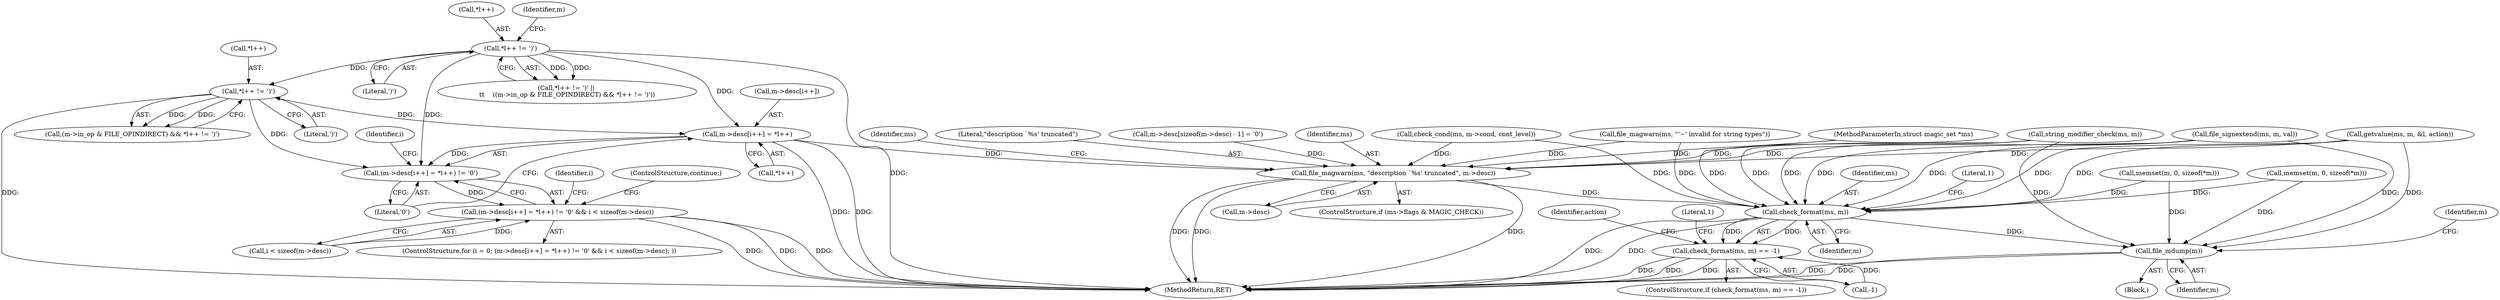 digraph "0_file_4a284c89d6ef11aca34da65da7d673050a5ea320@array" {
"1001454" [label="(Call,m->desc[i++] = *l++)"];
"1000701" [label="(Call,*l++ != ')')"];
"1000712" [label="(Call,*l++ != ')')"];
"1001453" [label="(Call,(m->desc[i++] = *l++) != '\0')"];
"1001452" [label="(Call,(m->desc[i++] = *l++) != '\0' && i < sizeof(m->desc))"];
"1001498" [label="(Call,file_magwarn(ms, \"description `%s' truncated\", m->desc))"];
"1001513" [label="(Call,check_format(ms, m))"];
"1001512" [label="(Call,check_format(ms, m) == -1)"];
"1001526" [label="(Call,file_mdump(m))"];
"1001525" [label="(Block,)"];
"1001513" [label="(Call,check_format(ms, m))"];
"1000130" [label="(MethodParameterIn,struct magic_set *ms)"];
"1001466" [label="(Identifier,i)"];
"1001523" [label="(Identifier,action)"];
"1000706" [label="(Call,(m->in_op & FILE_OPINDIRECT) && *l++ != ')')"];
"1001499" [label="(Identifier,ms)"];
"1001453" [label="(Call,(m->desc[i++] = *l++) != '\0')"];
"1001507" [label="(Identifier,ms)"];
"1001537" [label="(MethodReturn,RET)"];
"1001452" [label="(Call,(m->desc[i++] = *l++) != '\0' && i < sizeof(m->desc))"];
"1001465" [label="(Call,i < sizeof(m->desc))"];
"1001511" [label="(ControlStructure,if (check_format(ms, m) == -1))"];
"1000353" [label="(Call,memset(m, 0, sizeof(*m)))"];
"1001520" [label="(Literal,1)"];
"1000705" [label="(Literal,')')"];
"1001500" [label="(Literal,\"description `%s' truncated\")"];
"1000910" [label="(Call,file_magwarn(ms, \"'~' invalid for string types\"))"];
"1001461" [label="(Call,*l++)"];
"1001512" [label="(Call,check_format(ms, m) == -1)"];
"1000305" [label="(Call,memset(m, 0, sizeof(*m)))"];
"1000973" [label="(Call,file_signextend(ms, m, val))"];
"1000737" [label="(Call,check_cond(ms, m->cond, cont_level))"];
"1001526" [label="(Call,file_mdump(m))"];
"1001498" [label="(Call,file_magwarn(ms, \"description `%s' truncated\", m->desc))"];
"1000712" [label="(Call,*l++ != ')')"];
"1000702" [label="(Call,*l++)"];
"1001515" [label="(Identifier,m)"];
"1001448" [label="(ControlStructure,for (i = 0; (m->desc[i++] = *l++) != '\0' && i < sizeof(m->desc); ))"];
"1001474" [label="(Identifier,i)"];
"1001455" [label="(Call,m->desc[i++])"];
"1000700" [label="(Call,*l++ != ')' || \n\t\t    ((m->in_op & FILE_OPINDIRECT) && *l++ != ')'))"];
"1001501" [label="(Call,m->desc)"];
"1001401" [label="(Call,getvalue(ms, m, &l, action))"];
"1001464" [label="(Literal,'\0')"];
"1001527" [label="(Identifier,m)"];
"1001260" [label="(Call,string_modifier_check(ms, m))"];
"1001454" [label="(Call,m->desc[i++] = *l++)"];
"1000716" [label="(Literal,')')"];
"1000709" [label="(Identifier,m)"];
"1001492" [label="(ControlStructure,if (ms->flags & MAGIC_CHECK))"];
"1001514" [label="(Identifier,ms)"];
"1001517" [label="(Literal,1)"];
"1000713" [label="(Call,*l++)"];
"1000701" [label="(Call,*l++ != ')')"];
"1001480" [label="(Call,m->desc[sizeof(m->desc) - 1] = '\0')"];
"1001516" [label="(Call,-1)"];
"1001531" [label="(Identifier,m)"];
"1001471" [label="(ControlStructure,continue;)"];
"1001454" -> "1001453"  [label="AST: "];
"1001454" -> "1001461"  [label="CFG: "];
"1001455" -> "1001454"  [label="AST: "];
"1001461" -> "1001454"  [label="AST: "];
"1001464" -> "1001454"  [label="CFG: "];
"1001454" -> "1001537"  [label="DDG: "];
"1001454" -> "1001537"  [label="DDG: "];
"1001454" -> "1001453"  [label="DDG: "];
"1000701" -> "1001454"  [label="DDG: "];
"1000712" -> "1001454"  [label="DDG: "];
"1001454" -> "1001498"  [label="DDG: "];
"1000701" -> "1000700"  [label="AST: "];
"1000701" -> "1000705"  [label="CFG: "];
"1000702" -> "1000701"  [label="AST: "];
"1000705" -> "1000701"  [label="AST: "];
"1000709" -> "1000701"  [label="CFG: "];
"1000700" -> "1000701"  [label="CFG: "];
"1000701" -> "1001537"  [label="DDG: "];
"1000701" -> "1000700"  [label="DDG: "];
"1000701" -> "1000700"  [label="DDG: "];
"1000701" -> "1000712"  [label="DDG: "];
"1000701" -> "1001453"  [label="DDG: "];
"1000712" -> "1000706"  [label="AST: "];
"1000712" -> "1000716"  [label="CFG: "];
"1000713" -> "1000712"  [label="AST: "];
"1000716" -> "1000712"  [label="AST: "];
"1000706" -> "1000712"  [label="CFG: "];
"1000712" -> "1001537"  [label="DDG: "];
"1000712" -> "1000706"  [label="DDG: "];
"1000712" -> "1000706"  [label="DDG: "];
"1000712" -> "1001453"  [label="DDG: "];
"1001453" -> "1001452"  [label="AST: "];
"1001453" -> "1001464"  [label="CFG: "];
"1001464" -> "1001453"  [label="AST: "];
"1001466" -> "1001453"  [label="CFG: "];
"1001452" -> "1001453"  [label="CFG: "];
"1001453" -> "1001452"  [label="DDG: "];
"1001452" -> "1001448"  [label="AST: "];
"1001452" -> "1001465"  [label="CFG: "];
"1001465" -> "1001452"  [label="AST: "];
"1001471" -> "1001452"  [label="CFG: "];
"1001474" -> "1001452"  [label="CFG: "];
"1001452" -> "1001537"  [label="DDG: "];
"1001452" -> "1001537"  [label="DDG: "];
"1001452" -> "1001537"  [label="DDG: "];
"1001465" -> "1001452"  [label="DDG: "];
"1001498" -> "1001492"  [label="AST: "];
"1001498" -> "1001501"  [label="CFG: "];
"1001499" -> "1001498"  [label="AST: "];
"1001500" -> "1001498"  [label="AST: "];
"1001501" -> "1001498"  [label="AST: "];
"1001507" -> "1001498"  [label="CFG: "];
"1001498" -> "1001537"  [label="DDG: "];
"1001498" -> "1001537"  [label="DDG: "];
"1001498" -> "1001537"  [label="DDG: "];
"1000910" -> "1001498"  [label="DDG: "];
"1000973" -> "1001498"  [label="DDG: "];
"1000737" -> "1001498"  [label="DDG: "];
"1001401" -> "1001498"  [label="DDG: "];
"1001260" -> "1001498"  [label="DDG: "];
"1000130" -> "1001498"  [label="DDG: "];
"1001480" -> "1001498"  [label="DDG: "];
"1001498" -> "1001513"  [label="DDG: "];
"1001513" -> "1001512"  [label="AST: "];
"1001513" -> "1001515"  [label="CFG: "];
"1001514" -> "1001513"  [label="AST: "];
"1001515" -> "1001513"  [label="AST: "];
"1001517" -> "1001513"  [label="CFG: "];
"1001513" -> "1001537"  [label="DDG: "];
"1001513" -> "1001537"  [label="DDG: "];
"1001513" -> "1001512"  [label="DDG: "];
"1001513" -> "1001512"  [label="DDG: "];
"1000910" -> "1001513"  [label="DDG: "];
"1000973" -> "1001513"  [label="DDG: "];
"1000973" -> "1001513"  [label="DDG: "];
"1000737" -> "1001513"  [label="DDG: "];
"1001401" -> "1001513"  [label="DDG: "];
"1001401" -> "1001513"  [label="DDG: "];
"1001260" -> "1001513"  [label="DDG: "];
"1001260" -> "1001513"  [label="DDG: "];
"1000130" -> "1001513"  [label="DDG: "];
"1000305" -> "1001513"  [label="DDG: "];
"1000353" -> "1001513"  [label="DDG: "];
"1001513" -> "1001526"  [label="DDG: "];
"1001512" -> "1001511"  [label="AST: "];
"1001512" -> "1001516"  [label="CFG: "];
"1001516" -> "1001512"  [label="AST: "];
"1001520" -> "1001512"  [label="CFG: "];
"1001523" -> "1001512"  [label="CFG: "];
"1001512" -> "1001537"  [label="DDG: "];
"1001512" -> "1001537"  [label="DDG: "];
"1001512" -> "1001537"  [label="DDG: "];
"1001516" -> "1001512"  [label="DDG: "];
"1001526" -> "1001525"  [label="AST: "];
"1001526" -> "1001527"  [label="CFG: "];
"1001527" -> "1001526"  [label="AST: "];
"1001531" -> "1001526"  [label="CFG: "];
"1001526" -> "1001537"  [label="DDG: "];
"1001526" -> "1001537"  [label="DDG: "];
"1001260" -> "1001526"  [label="DDG: "];
"1000973" -> "1001526"  [label="DDG: "];
"1000305" -> "1001526"  [label="DDG: "];
"1001401" -> "1001526"  [label="DDG: "];
"1000353" -> "1001526"  [label="DDG: "];
}
